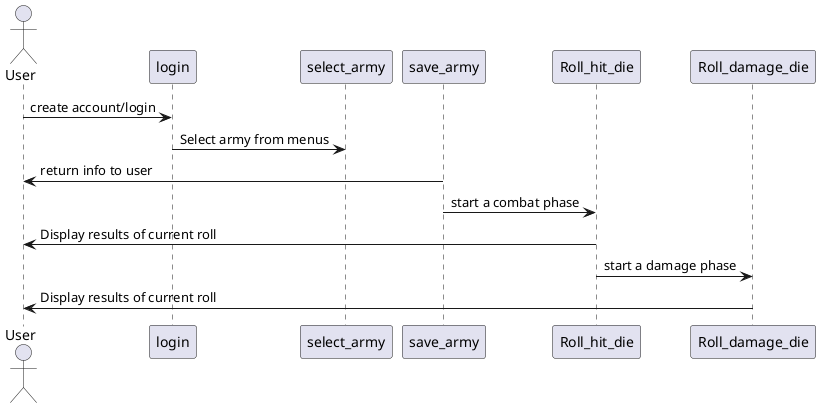 @startuml

actor       User       as Foo
participant login as Foo1
participant select_army as Foo2
participant save_army as Foo3
participant Roll_hit_die as Foo4
participant Roll_damage_die as Foo5

Foo -> Foo1 : create account/login
Foo1 -> Foo2 : Select army from menus
Foo3 -> Foo : return info to user
Foo3 -> Foo4 : start a combat phase
Foo4 -> Foo : Display results of current roll
Foo4 -> Foo5 : start a damage phase
Foo5 -> Foo : Display results of current roll




' Foo -> Foo1 : To actor
' Foo -> Foo2 : To boundary
' Foo -> Foo3 : To control
' Foo -> Foo4 : To entity
' Foo -> Foo5 : To database
' Foo -> Foo6 : To collections
' Foo -> Foo7: To queue

@enduml
